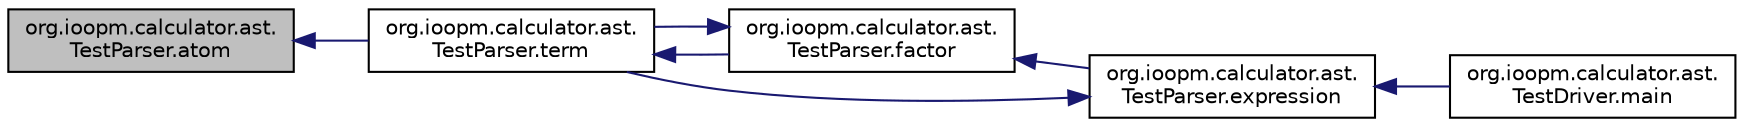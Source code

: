 digraph "org.ioopm.calculator.parser.CalculatorParser.atom"
{
  edge [fontname="Helvetica",fontsize="10",labelfontname="Helvetica",labelfontsize="10"];
  node [fontname="Helvetica",fontsize="10",shape=record];
  rankdir="LR";
  Node3 [label="org.ioopm.calculator.ast.\lTestParser.atom",height=0.2,width=0.4,color="black", fillcolor="grey75", style="filled", fontcolor="black"];
  Node3 -> Node4 [dir="back",color="midnightblue",fontsize="10",style="solid",fontname="Helvetica"];
  Node4 [label="org.ioopm.calculator.ast.\lTestParser.term",height=0.2,width=0.4,color="black", fillcolor="white", style="filled",URL="$classorg_1_1ioopm_1_1calculator_1_1ast_1_1_test_parser.html#adf7ba12e38942c4ae5d1ac6d5a6b37bb"];
  Node4 -> Node5 [dir="back",color="midnightblue",fontsize="10",style="solid",fontname="Helvetica"];
  Node5 [label="org.ioopm.calculator.ast.\lTestParser.factor",height=0.2,width=0.4,color="black", fillcolor="white", style="filled",URL="$classorg_1_1ioopm_1_1calculator_1_1ast_1_1_test_parser.html#a849c1fd4a0ef39db66655d927d187555"];
  Node5 -> Node6 [dir="back",color="midnightblue",fontsize="10",style="solid",fontname="Helvetica"];
  Node6 [label="org.ioopm.calculator.ast.\lTestParser.expression",height=0.2,width=0.4,color="black", fillcolor="white", style="filled",URL="$classorg_1_1ioopm_1_1calculator_1_1ast_1_1_test_parser.html#a49acf4ed6cd2db266cd3b17b54462c6a"];
  Node6 -> Node7 [dir="back",color="midnightblue",fontsize="10",style="solid",fontname="Helvetica"];
  Node7 [label="org.ioopm.calculator.ast.\lTestDriver.main",height=0.2,width=0.4,color="black", fillcolor="white", style="filled",URL="$classorg_1_1ioopm_1_1calculator_1_1ast_1_1_test_driver.html#a88a3c4c74e405158e46b9508501ca85d"];
  Node6 -> Node4 [dir="back",color="midnightblue",fontsize="10",style="solid",fontname="Helvetica"];
  Node5 -> Node4 [dir="back",color="midnightblue",fontsize="10",style="solid",fontname="Helvetica"];
}
